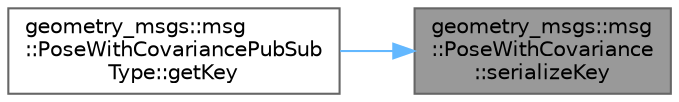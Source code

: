 digraph "geometry_msgs::msg::PoseWithCovariance::serializeKey"
{
 // INTERACTIVE_SVG=YES
 // LATEX_PDF_SIZE
  bgcolor="transparent";
  edge [fontname=Helvetica,fontsize=10,labelfontname=Helvetica,labelfontsize=10];
  node [fontname=Helvetica,fontsize=10,shape=box,height=0.2,width=0.4];
  rankdir="RL";
  Node1 [id="Node000001",label="geometry_msgs::msg\l::PoseWithCovariance\l::serializeKey",height=0.2,width=0.4,color="gray40", fillcolor="grey60", style="filled", fontcolor="black",tooltip="This function serializes the key members of an object using CDR serialization."];
  Node1 -> Node2 [id="edge1_Node000001_Node000002",dir="back",color="steelblue1",style="solid",tooltip=" "];
  Node2 [id="Node000002",label="geometry_msgs::msg\l::PoseWithCovariancePubSub\lType::getKey",height=0.2,width=0.4,color="grey40", fillcolor="white", style="filled",URL="$dd/d2f/classgeometry__msgs_1_1msg_1_1PoseWithCovariancePubSubType.html#a7d05d84c475a6d3b3e01d24b15134bf7",tooltip=" "];
}
